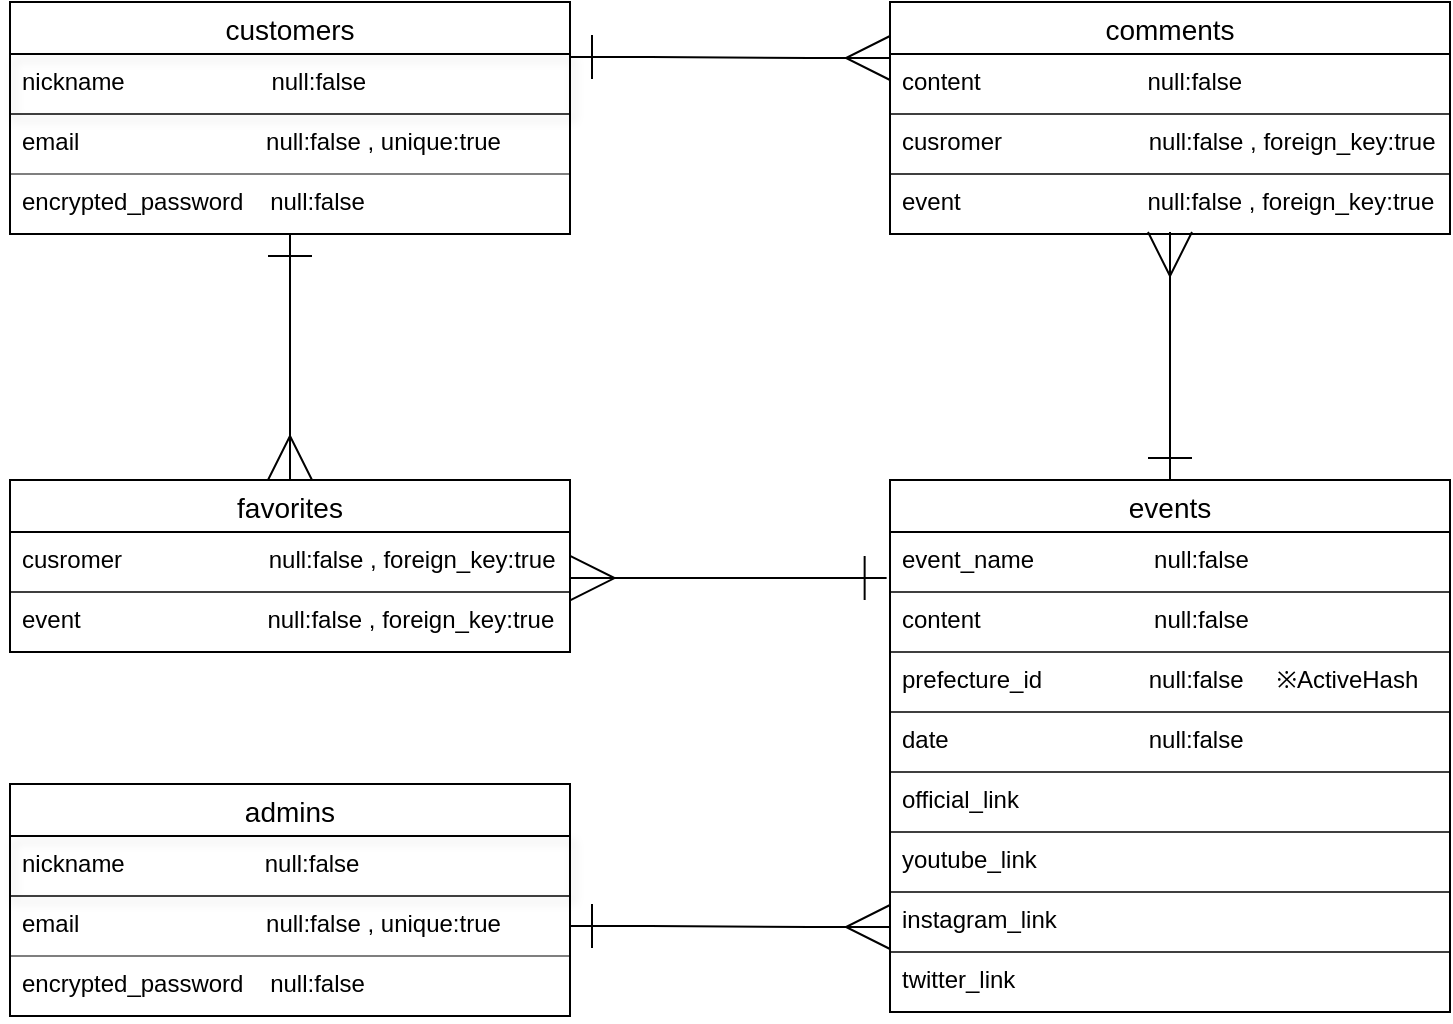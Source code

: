 <mxfile>
    <diagram id="mtUBJsGznqgdT3qcD4_Z" name="ページ1">
        <mxGraphModel dx="459" dy="740" grid="1" gridSize="10" guides="1" tooltips="1" connect="1" arrows="1" fold="1" page="1" pageScale="1" pageWidth="827" pageHeight="1169" math="0" shadow="0">
            <root>
                <mxCell id="0"/>
                <mxCell id="1" parent="0"/>
                <mxCell id="2" value="customers" style="swimlane;fontStyle=0;childLayout=stackLayout;horizontal=1;startSize=26;horizontalStack=0;resizeParent=1;resizeParentMax=0;resizeLast=0;collapsible=1;marginBottom=0;align=center;fontSize=14;" parent="1" vertex="1">
                    <mxGeometry x="40" y="80" width="280" height="116" as="geometry">
                        <mxRectangle x="40" y="80" width="70" height="26" as="alternateBounds"/>
                    </mxGeometry>
                </mxCell>
                <mxCell id="3" value="nickname                      null:false " style="text;strokeColor=default;fillColor=none;spacingLeft=4;spacingRight=4;overflow=hidden;rotatable=0;points=[[0,0.5],[1,0.5]];portConstraint=eastwest;fontSize=12;opacity=50;shadow=1;" parent="2" vertex="1">
                    <mxGeometry y="26" width="280" height="30" as="geometry"/>
                </mxCell>
                <mxCell id="4" value="email                            null:false , unique:true" style="text;strokeColor=default;fillColor=none;spacingLeft=4;spacingRight=4;overflow=hidden;rotatable=0;points=[[0,0.5],[1,0.5]];portConstraint=eastwest;fontSize=12;opacity=50;" parent="2" vertex="1">
                    <mxGeometry y="56" width="280" height="30" as="geometry"/>
                </mxCell>
                <mxCell id="5" value="encrypted_password    null:false " style="text;strokeColor=none;fillColor=none;spacingLeft=4;spacingRight=4;overflow=hidden;rotatable=0;points=[[0,0.5],[1,0.5]];portConstraint=eastwest;fontSize=12;" parent="2" vertex="1">
                    <mxGeometry y="86" width="280" height="30" as="geometry"/>
                </mxCell>
                <mxCell id="15" value="events" style="swimlane;fontStyle=0;childLayout=stackLayout;horizontal=1;startSize=26;horizontalStack=0;resizeParent=1;resizeParentMax=0;resizeLast=0;collapsible=1;marginBottom=0;align=center;fontSize=14;" parent="1" vertex="1">
                    <mxGeometry x="480" y="319" width="280" height="266" as="geometry"/>
                </mxCell>
                <mxCell id="16" value="event_name                  null:false" style="text;strokeColor=default;fillColor=none;spacingLeft=4;spacingRight=4;overflow=hidden;rotatable=0;points=[[0,0.5],[1,0.5]];portConstraint=eastwest;fontSize=12;opacity=50;" parent="15" vertex="1">
                    <mxGeometry y="26" width="280" height="30" as="geometry"/>
                </mxCell>
                <mxCell id="17" value="content                          null:false" style="text;strokeColor=default;fillColor=none;spacingLeft=4;spacingRight=4;overflow=hidden;rotatable=0;points=[[0,0.5],[1,0.5]];portConstraint=eastwest;fontSize=12;opacity=50;" parent="15" vertex="1">
                    <mxGeometry y="56" width="280" height="30" as="geometry"/>
                </mxCell>
                <mxCell id="21" value="prefecture_id                null:false     ※ActiveHash" style="text;strokeColor=default;fillColor=none;spacingLeft=4;spacingRight=4;overflow=hidden;rotatable=0;points=[[0,0.5],[1,0.5]];portConstraint=eastwest;fontSize=12;strokeWidth=1;opacity=50;" parent="15" vertex="1">
                    <mxGeometry y="86" width="280" height="30" as="geometry"/>
                </mxCell>
                <mxCell id="49" value="date                              null:false" style="text;strokeColor=default;fillColor=none;spacingLeft=4;spacingRight=4;overflow=hidden;rotatable=0;points=[[0,0.5],[1,0.5]];portConstraint=eastwest;fontSize=12;strokeWidth=1;opacity=50;" parent="15" vertex="1">
                    <mxGeometry y="116" width="280" height="30" as="geometry"/>
                </mxCell>
                <mxCell id="22" value="official_link " style="text;strokeColor=default;fillColor=none;spacingLeft=4;spacingRight=4;overflow=hidden;rotatable=0;points=[[0,0.5],[1,0.5]];portConstraint=eastwest;fontSize=12;opacity=50;" parent="15" vertex="1">
                    <mxGeometry y="146" width="280" height="30" as="geometry"/>
                </mxCell>
                <mxCell id="34" value="youtube_link" style="text;strokeColor=default;fillColor=none;spacingLeft=4;spacingRight=4;overflow=hidden;rotatable=0;points=[[0,0.5],[1,0.5]];portConstraint=eastwest;fontSize=12;opacity=50;" parent="15" vertex="1">
                    <mxGeometry y="176" width="280" height="30" as="geometry"/>
                </mxCell>
                <mxCell id="23" value="instagram_link    " style="text;strokeColor=default;fillColor=none;spacingLeft=4;spacingRight=4;overflow=hidden;rotatable=0;points=[[0,0.5],[1,0.5]];portConstraint=eastwest;fontSize=12;opacity=50;" parent="15" vertex="1">
                    <mxGeometry y="206" width="280" height="30" as="geometry"/>
                </mxCell>
                <mxCell id="24" value="twitter_link    " style="text;strokeColor=default;fillColor=none;spacingLeft=4;spacingRight=4;overflow=hidden;rotatable=0;points=[[0,0.5],[1,0.5]];portConstraint=eastwest;fontSize=12;opacity=50;" parent="15" vertex="1">
                    <mxGeometry y="236" width="280" height="30" as="geometry"/>
                </mxCell>
                <mxCell id="25" value="admins" style="swimlane;fontStyle=0;childLayout=stackLayout;horizontal=1;startSize=26;horizontalStack=0;resizeParent=1;resizeParentMax=0;resizeLast=0;collapsible=1;marginBottom=0;align=center;fontSize=14;" parent="1" vertex="1">
                    <mxGeometry x="40" y="471" width="280" height="116" as="geometry">
                        <mxRectangle x="40" y="80" width="70" height="26" as="alternateBounds"/>
                    </mxGeometry>
                </mxCell>
                <mxCell id="26" value="nickname                     null:false " style="text;strokeColor=default;fillColor=none;spacingLeft=4;spacingRight=4;overflow=hidden;rotatable=0;points=[[0,0.5],[1,0.5]];portConstraint=eastwest;fontSize=12;opacity=50;shadow=1;" parent="25" vertex="1">
                    <mxGeometry y="26" width="280" height="30" as="geometry"/>
                </mxCell>
                <mxCell id="27" value="email                            null:false , unique:true" style="text;strokeColor=default;fillColor=none;spacingLeft=4;spacingRight=4;overflow=hidden;rotatable=0;points=[[0,0.5],[1,0.5]];portConstraint=eastwest;fontSize=12;opacity=50;" parent="25" vertex="1">
                    <mxGeometry y="56" width="280" height="30" as="geometry"/>
                </mxCell>
                <mxCell id="28" value="encrypted_password    null:false " style="text;strokeColor=none;fillColor=none;spacingLeft=4;spacingRight=4;overflow=hidden;rotatable=0;points=[[0,0.5],[1,0.5]];portConstraint=eastwest;fontSize=12;" parent="25" vertex="1">
                    <mxGeometry y="86" width="280" height="30" as="geometry"/>
                </mxCell>
                <mxCell id="29" value="comments" style="swimlane;fontStyle=0;childLayout=stackLayout;horizontal=1;startSize=26;horizontalStack=0;resizeParent=1;resizeParentMax=0;resizeLast=0;collapsible=1;marginBottom=0;align=center;fontSize=14;" parent="1" vertex="1">
                    <mxGeometry x="480" y="80" width="280" height="116" as="geometry">
                        <mxRectangle x="40" y="80" width="70" height="26" as="alternateBounds"/>
                    </mxGeometry>
                </mxCell>
                <mxCell id="31" value="content                         null:false" style="text;strokeColor=default;fillColor=none;spacingLeft=4;spacingRight=4;overflow=hidden;rotatable=0;points=[[0,0.5],[1,0.5]];portConstraint=eastwest;fontSize=12;opacity=50;" parent="29" vertex="1">
                    <mxGeometry y="26" width="280" height="30" as="geometry"/>
                </mxCell>
                <mxCell id="44" value="cusromer                      null:false , foreign_key:true" style="text;strokeColor=default;fillColor=none;spacingLeft=4;spacingRight=4;overflow=hidden;rotatable=0;points=[[0,0.5],[1,0.5]];portConstraint=eastwest;fontSize=12;opacity=50;" parent="29" vertex="1">
                    <mxGeometry y="56" width="280" height="30" as="geometry"/>
                </mxCell>
                <mxCell id="43" value="event                            null:false , foreign_key:true" style="text;strokeColor=default;fillColor=none;spacingLeft=4;spacingRight=4;overflow=hidden;rotatable=0;points=[[0,0.5],[1,0.5]];portConstraint=eastwest;fontSize=12;opacity=50;" parent="29" vertex="1">
                    <mxGeometry y="86" width="280" height="30" as="geometry"/>
                </mxCell>
                <mxCell id="35" value="" style="edgeStyle=entityRelationEdgeStyle;fontSize=12;html=1;endArrow=ERmany;startSize=20;startArrow=ERone;startFill=0;endFill=0;strokeWidth=1;targetPerimeterSpacing=0;endSize=20;" parent="1" edge="1">
                    <mxGeometry width="100" height="100" relative="1" as="geometry">
                        <mxPoint x="320" y="107.5" as="sourcePoint"/>
                        <mxPoint x="480" y="108" as="targetPoint"/>
                    </mxGeometry>
                </mxCell>
                <mxCell id="38" value="" style="fontSize=12;html=1;endArrow=ERmany;startSize=20;startArrow=ERone;startFill=0;endFill=0;strokeWidth=1;targetPerimeterSpacing=0;endSize=20;exitX=0.5;exitY=0;exitDx=0;exitDy=0;" parent="1" source="15" edge="1">
                    <mxGeometry width="100" height="100" relative="1" as="geometry">
                        <mxPoint x="620" y="314" as="sourcePoint"/>
                        <mxPoint x="620" y="195" as="targetPoint"/>
                    </mxGeometry>
                </mxCell>
                <mxCell id="39" value="" style="edgeStyle=entityRelationEdgeStyle;fontSize=12;html=1;endArrow=ERmany;startSize=20;startArrow=ERone;startFill=0;endFill=0;strokeWidth=1;targetPerimeterSpacing=0;endSize=20;" parent="1" edge="1">
                    <mxGeometry width="100" height="100" relative="1" as="geometry">
                        <mxPoint x="320" y="542" as="sourcePoint"/>
                        <mxPoint x="480" y="542.5" as="targetPoint"/>
                    </mxGeometry>
                </mxCell>
                <mxCell id="40" value="favorites" style="swimlane;fontStyle=0;childLayout=stackLayout;horizontal=1;startSize=26;horizontalStack=0;resizeParent=1;resizeParentMax=0;resizeLast=0;collapsible=1;marginBottom=0;align=center;fontSize=14;" parent="1" vertex="1">
                    <mxGeometry x="40" y="319" width="280" height="86" as="geometry">
                        <mxRectangle x="40" y="80" width="70" height="26" as="alternateBounds"/>
                    </mxGeometry>
                </mxCell>
                <mxCell id="41" value="cusromer                      null:false , foreign_key:true" style="text;strokeColor=default;fillColor=none;spacingLeft=4;spacingRight=4;overflow=hidden;rotatable=0;points=[[0,0.5],[1,0.5]];portConstraint=eastwest;fontSize=12;opacity=50;" parent="40" vertex="1">
                    <mxGeometry y="26" width="280" height="30" as="geometry"/>
                </mxCell>
                <mxCell id="46" value="event                            null:false , foreign_key:true" style="text;strokeColor=default;fillColor=none;spacingLeft=4;spacingRight=4;overflow=hidden;rotatable=0;points=[[0,0.5],[1,0.5]];portConstraint=eastwest;fontSize=12;opacity=50;" parent="40" vertex="1">
                    <mxGeometry y="56" width="280" height="30" as="geometry"/>
                </mxCell>
                <mxCell id="47" value="" style="edgeStyle=entityRelationEdgeStyle;fontSize=12;html=1;endArrow=ERmany;startSize=20;startArrow=ERone;startFill=0;endFill=0;strokeWidth=1;targetPerimeterSpacing=0;endSize=20;exitX=-0.006;exitY=0.767;exitDx=0;exitDy=0;exitPerimeter=0;entryX=1.001;entryY=0.767;entryDx=0;entryDy=0;entryPerimeter=0;" parent="1" source="16" target="41" edge="1">
                    <mxGeometry width="100" height="100" relative="1" as="geometry">
                        <mxPoint x="450" y="362" as="sourcePoint"/>
                        <mxPoint x="480" y="370.5" as="targetPoint"/>
                    </mxGeometry>
                </mxCell>
                <mxCell id="48" value="" style="fontSize=12;html=1;endArrow=ERmany;startSize=20;startArrow=ERone;startFill=0;endFill=0;strokeWidth=1;targetPerimeterSpacing=0;endSize=20;entryX=0.5;entryY=0;entryDx=0;entryDy=0;" parent="1" target="40" edge="1">
                    <mxGeometry width="100" height="100" relative="1" as="geometry">
                        <mxPoint x="180" y="196" as="sourcePoint"/>
                        <mxPoint x="180" y="310" as="targetPoint"/>
                    </mxGeometry>
                </mxCell>
            </root>
        </mxGraphModel>
    </diagram>
</mxfile>